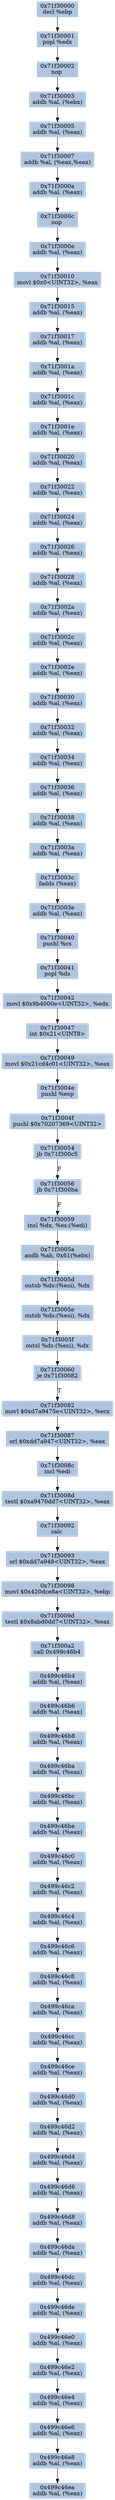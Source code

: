 digraph G {
node[shape=rectangle,style=filled,fillcolor=lightsteelblue,color=lightsteelblue]
bgcolor="transparent"
a0x71f30000decl_ebp[label="0x71f30000\ndecl %ebp"];
a0x71f30001popl_edx[label="0x71f30001\npopl %edx"];
a0x71f30002nop_[label="0x71f30002\nnop "];
a0x71f30003addb_al_ebx_[label="0x71f30003\naddb %al, (%ebx)"];
a0x71f30005addb_al_eax_[label="0x71f30005\naddb %al, (%eax)"];
a0x71f30007addb_al_eaxeax_[label="0x71f30007\naddb %al, (%eax,%eax)"];
a0x71f3000aaddb_al_eax_[label="0x71f3000a\naddb %al, (%eax)"];
a0x71f3000cnop_[label="0x71f3000c\nnop "];
a0x71f3000eaddb_al_eax_[label="0x71f3000e\naddb %al, (%eax)"];
a0x71f30010movl_0x0UINT32_eax[label="0x71f30010\nmovl $0x0<UINT32>, %eax"];
a0x71f30015addb_al_eax_[label="0x71f30015\naddb %al, (%eax)"];
a0x71f30017addb_al_eax_[label="0x71f30017\naddb %al, (%eax)"];
a0x71f3001aaddb_al_eax_[label="0x71f3001a\naddb %al, (%eax)"];
a0x71f3001caddb_al_eax_[label="0x71f3001c\naddb %al, (%eax)"];
a0x71f3001eaddb_al_eax_[label="0x71f3001e\naddb %al, (%eax)"];
a0x71f30020addb_al_eax_[label="0x71f30020\naddb %al, (%eax)"];
a0x71f30022addb_al_eax_[label="0x71f30022\naddb %al, (%eax)"];
a0x71f30024addb_al_eax_[label="0x71f30024\naddb %al, (%eax)"];
a0x71f30026addb_al_eax_[label="0x71f30026\naddb %al, (%eax)"];
a0x71f30028addb_al_eax_[label="0x71f30028\naddb %al, (%eax)"];
a0x71f3002aaddb_al_eax_[label="0x71f3002a\naddb %al, (%eax)"];
a0x71f3002caddb_al_eax_[label="0x71f3002c\naddb %al, (%eax)"];
a0x71f3002eaddb_al_eax_[label="0x71f3002e\naddb %al, (%eax)"];
a0x71f30030addb_al_eax_[label="0x71f30030\naddb %al, (%eax)"];
a0x71f30032addb_al_eax_[label="0x71f30032\naddb %al, (%eax)"];
a0x71f30034addb_al_eax_[label="0x71f30034\naddb %al, (%eax)"];
a0x71f30036addb_al_eax_[label="0x71f30036\naddb %al, (%eax)"];
a0x71f30038addb_al_eax_[label="0x71f30038\naddb %al, (%eax)"];
a0x71f3003aaddb_al_eax_[label="0x71f3003a\naddb %al, (%eax)"];
a0x71f3003cfadds_eax_[label="0x71f3003c\nfadds (%eax)"];
a0x71f3003eaddb_al_eax_[label="0x71f3003e\naddb %al, (%eax)"];
a0x71f30040pushl_cs[label="0x71f30040\npushl %cs"];
a0x71f30041popl_ds[label="0x71f30041\npopl %ds"];
a0x71f30042movl_0x9b4000eUINT32_edx[label="0x71f30042\nmovl $0x9b4000e<UINT32>, %edx"];
a0x71f30047int_0x21UINT8[label="0x71f30047\nint $0x21<UINT8>"];
a0x71f30049movl_0x21cd4c01UINT32_eax[label="0x71f30049\nmovl $0x21cd4c01<UINT32>, %eax"];
a0x71f3004epushl_esp[label="0x71f3004e\npushl %esp"];
a0x71f3004fpushl_0x70207369UINT32[label="0x71f3004f\npushl $0x70207369<UINT32>"];
a0x71f30054jb_0x71f300c5[label="0x71f30054\njb 0x71f300c5"];
a0x71f30056jb_0x71f300ba[label="0x71f30056\njb 0x71f300ba"];
a0x71f30059insl_dx_es_edi_[label="0x71f30059\ninsl %dx, %es:(%edi)"];
a0x71f3005aandb_ah_0x61ebx_[label="0x71f3005a\nandb %ah, 0x61(%ebx)"];
a0x71f3005doutsb_ds_esi__dx[label="0x71f3005d\noutsb %ds:(%esi), %dx"];
a0x71f3005eoutsb_ds_esi__dx[label="0x71f3005e\noutsb %ds:(%esi), %dx"];
a0x71f3005foutsl_ds_esi__dx[label="0x71f3005f\noutsl %ds:(%esi), %dx"];
a0x71f30060je_0x71f30082[label="0x71f30060\nje 0x71f30082"];
a0x71f30082movl_0xd7a9475eUINT32_ecx[label="0x71f30082\nmovl $0xd7a9475e<UINT32>, %ecx"];
a0x71f30087orl_0xdd7a947UINT32_eax[label="0x71f30087\norl $0xdd7a947<UINT32>, %eax"];
a0x71f3008cincl_edi[label="0x71f3008c\nincl %edi"];
a0x71f3008dtestl_0xa9470dd7UINT32_eax[label="0x71f3008d\ntestl $0xa9470dd7<UINT32>, %eax"];
a0x71f30092salc_[label="0x71f30092\nsalc "];
a0x71f30093orl_0xdd7a948UINT32_eax[label="0x71f30093\norl $0xdd7a948<UINT32>, %eax"];
a0x71f30098movl_0x420dce8aUINT32_ebp[label="0x71f30098\nmovl $0x420dce8a<UINT32>, %ebp"];
a0x71f3009dtestl_0x8abd0dd7UINT32_eax[label="0x71f3009d\ntestl $0x8abd0dd7<UINT32>, %eax"];
a0x71f300a2call_0x499c46b4[label="0x71f300a2\ncall 0x499c46b4"];
a0x499c46b4addb_al_eax_[label="0x499c46b4\naddb %al, (%eax)"];
a0x499c46b6addb_al_eax_[label="0x499c46b6\naddb %al, (%eax)"];
a0x499c46b8addb_al_eax_[label="0x499c46b8\naddb %al, (%eax)"];
a0x499c46baaddb_al_eax_[label="0x499c46ba\naddb %al, (%eax)"];
a0x499c46bcaddb_al_eax_[label="0x499c46bc\naddb %al, (%eax)"];
a0x499c46beaddb_al_eax_[label="0x499c46be\naddb %al, (%eax)"];
a0x499c46c0addb_al_eax_[label="0x499c46c0\naddb %al, (%eax)"];
a0x499c46c2addb_al_eax_[label="0x499c46c2\naddb %al, (%eax)"];
a0x499c46c4addb_al_eax_[label="0x499c46c4\naddb %al, (%eax)"];
a0x499c46c6addb_al_eax_[label="0x499c46c6\naddb %al, (%eax)"];
a0x499c46c8addb_al_eax_[label="0x499c46c8\naddb %al, (%eax)"];
a0x499c46caaddb_al_eax_[label="0x499c46ca\naddb %al, (%eax)"];
a0x499c46ccaddb_al_eax_[label="0x499c46cc\naddb %al, (%eax)"];
a0x499c46ceaddb_al_eax_[label="0x499c46ce\naddb %al, (%eax)"];
a0x499c46d0addb_al_eax_[label="0x499c46d0\naddb %al, (%eax)"];
a0x499c46d2addb_al_eax_[label="0x499c46d2\naddb %al, (%eax)"];
a0x499c46d4addb_al_eax_[label="0x499c46d4\naddb %al, (%eax)"];
a0x499c46d6addb_al_eax_[label="0x499c46d6\naddb %al, (%eax)"];
a0x499c46d8addb_al_eax_[label="0x499c46d8\naddb %al, (%eax)"];
a0x499c46daaddb_al_eax_[label="0x499c46da\naddb %al, (%eax)"];
a0x499c46dcaddb_al_eax_[label="0x499c46dc\naddb %al, (%eax)"];
a0x499c46deaddb_al_eax_[label="0x499c46de\naddb %al, (%eax)"];
a0x499c46e0addb_al_eax_[label="0x499c46e0\naddb %al, (%eax)"];
a0x499c46e2addb_al_eax_[label="0x499c46e2\naddb %al, (%eax)"];
a0x499c46e4addb_al_eax_[label="0x499c46e4\naddb %al, (%eax)"];
a0x499c46e6addb_al_eax_[label="0x499c46e6\naddb %al, (%eax)"];
a0x499c46e8addb_al_eax_[label="0x499c46e8\naddb %al, (%eax)"];
a0x499c46eaaddb_al_eax_[label="0x499c46ea\naddb %al, (%eax)"];
a0x71f30000decl_ebp -> a0x71f30001popl_edx [color="#000000"];
a0x71f30001popl_edx -> a0x71f30002nop_ [color="#000000"];
a0x71f30002nop_ -> a0x71f30003addb_al_ebx_ [color="#000000"];
a0x71f30003addb_al_ebx_ -> a0x71f30005addb_al_eax_ [color="#000000"];
a0x71f30005addb_al_eax_ -> a0x71f30007addb_al_eaxeax_ [color="#000000"];
a0x71f30007addb_al_eaxeax_ -> a0x71f3000aaddb_al_eax_ [color="#000000"];
a0x71f3000aaddb_al_eax_ -> a0x71f3000cnop_ [color="#000000"];
a0x71f3000cnop_ -> a0x71f3000eaddb_al_eax_ [color="#000000"];
a0x71f3000eaddb_al_eax_ -> a0x71f30010movl_0x0UINT32_eax [color="#000000"];
a0x71f30010movl_0x0UINT32_eax -> a0x71f30015addb_al_eax_ [color="#000000"];
a0x71f30015addb_al_eax_ -> a0x71f30017addb_al_eax_ [color="#000000"];
a0x71f30017addb_al_eax_ -> a0x71f3001aaddb_al_eax_ [color="#000000"];
a0x71f3001aaddb_al_eax_ -> a0x71f3001caddb_al_eax_ [color="#000000"];
a0x71f3001caddb_al_eax_ -> a0x71f3001eaddb_al_eax_ [color="#000000"];
a0x71f3001eaddb_al_eax_ -> a0x71f30020addb_al_eax_ [color="#000000"];
a0x71f30020addb_al_eax_ -> a0x71f30022addb_al_eax_ [color="#000000"];
a0x71f30022addb_al_eax_ -> a0x71f30024addb_al_eax_ [color="#000000"];
a0x71f30024addb_al_eax_ -> a0x71f30026addb_al_eax_ [color="#000000"];
a0x71f30026addb_al_eax_ -> a0x71f30028addb_al_eax_ [color="#000000"];
a0x71f30028addb_al_eax_ -> a0x71f3002aaddb_al_eax_ [color="#000000"];
a0x71f3002aaddb_al_eax_ -> a0x71f3002caddb_al_eax_ [color="#000000"];
a0x71f3002caddb_al_eax_ -> a0x71f3002eaddb_al_eax_ [color="#000000"];
a0x71f3002eaddb_al_eax_ -> a0x71f30030addb_al_eax_ [color="#000000"];
a0x71f30030addb_al_eax_ -> a0x71f30032addb_al_eax_ [color="#000000"];
a0x71f30032addb_al_eax_ -> a0x71f30034addb_al_eax_ [color="#000000"];
a0x71f30034addb_al_eax_ -> a0x71f30036addb_al_eax_ [color="#000000"];
a0x71f30036addb_al_eax_ -> a0x71f30038addb_al_eax_ [color="#000000"];
a0x71f30038addb_al_eax_ -> a0x71f3003aaddb_al_eax_ [color="#000000"];
a0x71f3003aaddb_al_eax_ -> a0x71f3003cfadds_eax_ [color="#000000"];
a0x71f3003cfadds_eax_ -> a0x71f3003eaddb_al_eax_ [color="#000000"];
a0x71f3003eaddb_al_eax_ -> a0x71f30040pushl_cs [color="#000000"];
a0x71f30040pushl_cs -> a0x71f30041popl_ds [color="#000000"];
a0x71f30041popl_ds -> a0x71f30042movl_0x9b4000eUINT32_edx [color="#000000"];
a0x71f30042movl_0x9b4000eUINT32_edx -> a0x71f30047int_0x21UINT8 [color="#000000"];
a0x71f30047int_0x21UINT8 -> a0x71f30049movl_0x21cd4c01UINT32_eax [color="#000000"];
a0x71f30049movl_0x21cd4c01UINT32_eax -> a0x71f3004epushl_esp [color="#000000"];
a0x71f3004epushl_esp -> a0x71f3004fpushl_0x70207369UINT32 [color="#000000"];
a0x71f3004fpushl_0x70207369UINT32 -> a0x71f30054jb_0x71f300c5 [color="#000000"];
a0x71f30054jb_0x71f300c5 -> a0x71f30056jb_0x71f300ba [color="#000000",label="F"];
a0x71f30056jb_0x71f300ba -> a0x71f30059insl_dx_es_edi_ [color="#000000",label="F"];
a0x71f30059insl_dx_es_edi_ -> a0x71f3005aandb_ah_0x61ebx_ [color="#000000"];
a0x71f3005aandb_ah_0x61ebx_ -> a0x71f3005doutsb_ds_esi__dx [color="#000000"];
a0x71f3005doutsb_ds_esi__dx -> a0x71f3005eoutsb_ds_esi__dx [color="#000000"];
a0x71f3005eoutsb_ds_esi__dx -> a0x71f3005foutsl_ds_esi__dx [color="#000000"];
a0x71f3005foutsl_ds_esi__dx -> a0x71f30060je_0x71f30082 [color="#000000"];
a0x71f30060je_0x71f30082 -> a0x71f30082movl_0xd7a9475eUINT32_ecx [color="#000000",label="T"];
a0x71f30082movl_0xd7a9475eUINT32_ecx -> a0x71f30087orl_0xdd7a947UINT32_eax [color="#000000"];
a0x71f30087orl_0xdd7a947UINT32_eax -> a0x71f3008cincl_edi [color="#000000"];
a0x71f3008cincl_edi -> a0x71f3008dtestl_0xa9470dd7UINT32_eax [color="#000000"];
a0x71f3008dtestl_0xa9470dd7UINT32_eax -> a0x71f30092salc_ [color="#000000"];
a0x71f30092salc_ -> a0x71f30093orl_0xdd7a948UINT32_eax [color="#000000"];
a0x71f30093orl_0xdd7a948UINT32_eax -> a0x71f30098movl_0x420dce8aUINT32_ebp [color="#000000"];
a0x71f30098movl_0x420dce8aUINT32_ebp -> a0x71f3009dtestl_0x8abd0dd7UINT32_eax [color="#000000"];
a0x71f3009dtestl_0x8abd0dd7UINT32_eax -> a0x71f300a2call_0x499c46b4 [color="#000000"];
a0x71f300a2call_0x499c46b4 -> a0x499c46b4addb_al_eax_ [color="#000000"];
a0x499c46b4addb_al_eax_ -> a0x499c46b6addb_al_eax_ [color="#000000"];
a0x499c46b6addb_al_eax_ -> a0x499c46b8addb_al_eax_ [color="#000000"];
a0x499c46b8addb_al_eax_ -> a0x499c46baaddb_al_eax_ [color="#000000"];
a0x499c46baaddb_al_eax_ -> a0x499c46bcaddb_al_eax_ [color="#000000"];
a0x499c46bcaddb_al_eax_ -> a0x499c46beaddb_al_eax_ [color="#000000"];
a0x499c46beaddb_al_eax_ -> a0x499c46c0addb_al_eax_ [color="#000000"];
a0x499c46c0addb_al_eax_ -> a0x499c46c2addb_al_eax_ [color="#000000"];
a0x499c46c2addb_al_eax_ -> a0x499c46c4addb_al_eax_ [color="#000000"];
a0x499c46c4addb_al_eax_ -> a0x499c46c6addb_al_eax_ [color="#000000"];
a0x499c46c6addb_al_eax_ -> a0x499c46c8addb_al_eax_ [color="#000000"];
a0x499c46c8addb_al_eax_ -> a0x499c46caaddb_al_eax_ [color="#000000"];
a0x499c46caaddb_al_eax_ -> a0x499c46ccaddb_al_eax_ [color="#000000"];
a0x499c46ccaddb_al_eax_ -> a0x499c46ceaddb_al_eax_ [color="#000000"];
a0x499c46ceaddb_al_eax_ -> a0x499c46d0addb_al_eax_ [color="#000000"];
a0x499c46d0addb_al_eax_ -> a0x499c46d2addb_al_eax_ [color="#000000"];
a0x499c46d2addb_al_eax_ -> a0x499c46d4addb_al_eax_ [color="#000000"];
a0x499c46d4addb_al_eax_ -> a0x499c46d6addb_al_eax_ [color="#000000"];
a0x499c46d6addb_al_eax_ -> a0x499c46d8addb_al_eax_ [color="#000000"];
a0x499c46d8addb_al_eax_ -> a0x499c46daaddb_al_eax_ [color="#000000"];
a0x499c46daaddb_al_eax_ -> a0x499c46dcaddb_al_eax_ [color="#000000"];
a0x499c46dcaddb_al_eax_ -> a0x499c46deaddb_al_eax_ [color="#000000"];
a0x499c46deaddb_al_eax_ -> a0x499c46e0addb_al_eax_ [color="#000000"];
a0x499c46e0addb_al_eax_ -> a0x499c46e2addb_al_eax_ [color="#000000"];
a0x499c46e2addb_al_eax_ -> a0x499c46e4addb_al_eax_ [color="#000000"];
a0x499c46e4addb_al_eax_ -> a0x499c46e6addb_al_eax_ [color="#000000"];
a0x499c46e6addb_al_eax_ -> a0x499c46e8addb_al_eax_ [color="#000000"];
a0x499c46e8addb_al_eax_ -> a0x499c46eaaddb_al_eax_ [color="#000000"];
}
